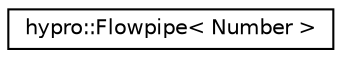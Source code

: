 digraph "Graphical Class Hierarchy"
{
  edge [fontname="Helvetica",fontsize="10",labelfontname="Helvetica",labelfontsize="10"];
  node [fontname="Helvetica",fontsize="10",shape=record];
  rankdir="LR";
  Node0 [label="hypro::Flowpipe\< Number \>",height=0.2,width=0.4,color="black", fillcolor="white", style="filled",URL="$classhypro_1_1Flowpipe.html"];
}

